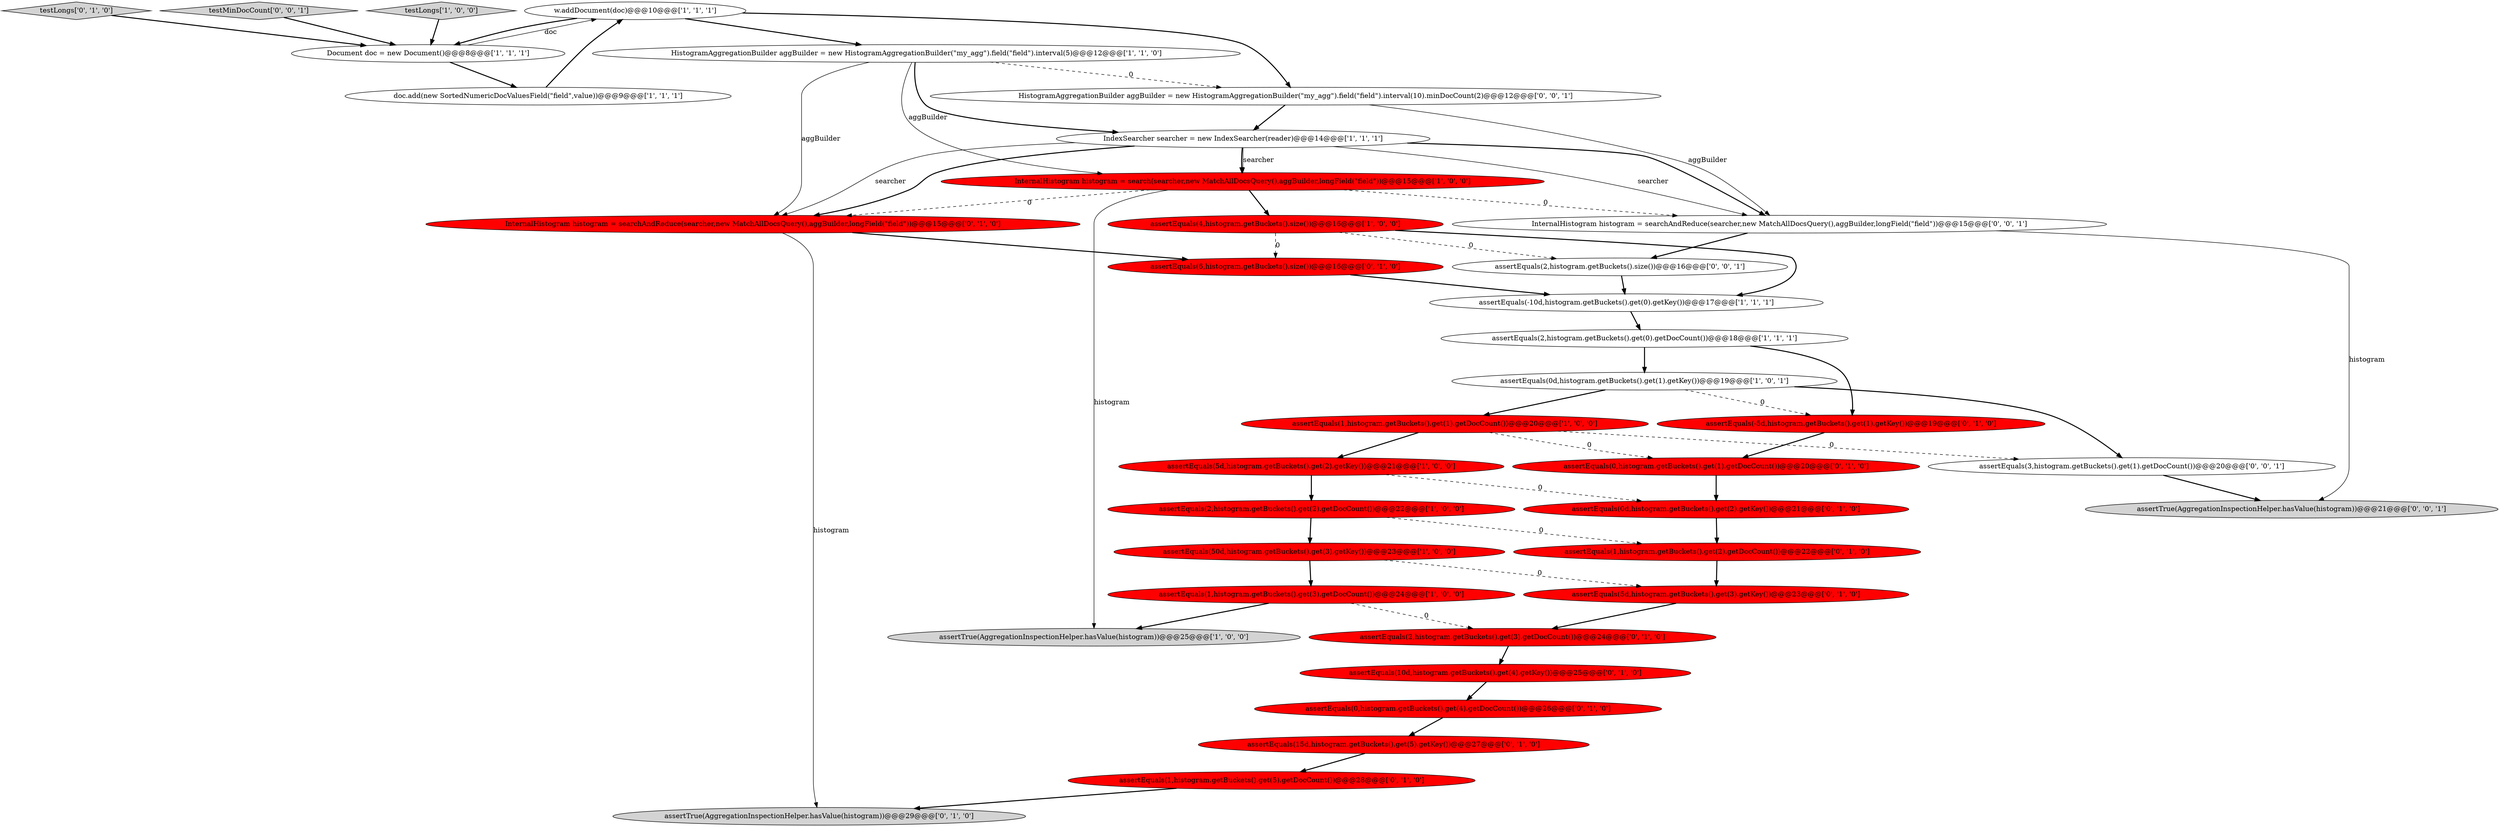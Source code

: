 digraph {
32 [style = filled, label = "assertEquals(3,histogram.getBuckets().get(1).getDocCount())@@@20@@@['0', '0', '1']", fillcolor = white, shape = ellipse image = "AAA0AAABBB3BBB"];
24 [style = filled, label = "assertEquals(2,histogram.getBuckets().get(3).getDocCount())@@@24@@@['0', '1', '0']", fillcolor = red, shape = ellipse image = "AAA1AAABBB2BBB"];
10 [style = filled, label = "assertEquals(2,histogram.getBuckets().get(2).getDocCount())@@@22@@@['1', '0', '0']", fillcolor = red, shape = ellipse image = "AAA1AAABBB1BBB"];
14 [style = filled, label = "assertEquals(4,histogram.getBuckets().size())@@@16@@@['1', '0', '0']", fillcolor = red, shape = ellipse image = "AAA1AAABBB1BBB"];
27 [style = filled, label = "assertEquals(10d,histogram.getBuckets().get(4).getKey())@@@25@@@['0', '1', '0']", fillcolor = red, shape = ellipse image = "AAA1AAABBB2BBB"];
26 [style = filled, label = "assertEquals(0,histogram.getBuckets().get(4).getDocCount())@@@26@@@['0', '1', '0']", fillcolor = red, shape = ellipse image = "AAA1AAABBB2BBB"];
5 [style = filled, label = "assertEquals(1,histogram.getBuckets().get(3).getDocCount())@@@24@@@['1', '0', '0']", fillcolor = red, shape = ellipse image = "AAA1AAABBB1BBB"];
13 [style = filled, label = "assertEquals(-10d,histogram.getBuckets().get(0).getKey())@@@17@@@['1', '1', '1']", fillcolor = white, shape = ellipse image = "AAA0AAABBB1BBB"];
25 [style = filled, label = "testLongs['0', '1', '0']", fillcolor = lightgray, shape = diamond image = "AAA0AAABBB2BBB"];
3 [style = filled, label = "doc.add(new SortedNumericDocValuesField(\"field\",value))@@@9@@@['1', '1', '1']", fillcolor = white, shape = ellipse image = "AAA0AAABBB1BBB"];
6 [style = filled, label = "w.addDocument(doc)@@@10@@@['1', '1', '1']", fillcolor = white, shape = ellipse image = "AAA0AAABBB1BBB"];
36 [style = filled, label = "HistogramAggregationBuilder aggBuilder = new HistogramAggregationBuilder(\"my_agg\").field(\"field\").interval(10).minDocCount(2)@@@12@@@['0', '0', '1']", fillcolor = white, shape = ellipse image = "AAA0AAABBB3BBB"];
2 [style = filled, label = "IndexSearcher searcher = new IndexSearcher(reader)@@@14@@@['1', '1', '1']", fillcolor = white, shape = ellipse image = "AAA0AAABBB1BBB"];
35 [style = filled, label = "assertEquals(2,histogram.getBuckets().size())@@@16@@@['0', '0', '1']", fillcolor = white, shape = ellipse image = "AAA0AAABBB3BBB"];
17 [style = filled, label = "assertEquals(0d,histogram.getBuckets().get(2).getKey())@@@21@@@['0', '1', '0']", fillcolor = red, shape = ellipse image = "AAA1AAABBB2BBB"];
7 [style = filled, label = "assertEquals(1,histogram.getBuckets().get(1).getDocCount())@@@20@@@['1', '0', '0']", fillcolor = red, shape = ellipse image = "AAA1AAABBB1BBB"];
8 [style = filled, label = "assertEquals(50d,histogram.getBuckets().get(3).getKey())@@@23@@@['1', '0', '0']", fillcolor = red, shape = ellipse image = "AAA1AAABBB1BBB"];
12 [style = filled, label = "assertEquals(5d,histogram.getBuckets().get(2).getKey())@@@21@@@['1', '0', '0']", fillcolor = red, shape = ellipse image = "AAA1AAABBB1BBB"];
34 [style = filled, label = "InternalHistogram histogram = searchAndReduce(searcher,new MatchAllDocsQuery(),aggBuilder,longField(\"field\"))@@@15@@@['0', '0', '1']", fillcolor = white, shape = ellipse image = "AAA0AAABBB3BBB"];
9 [style = filled, label = "assertEquals(0d,histogram.getBuckets().get(1).getKey())@@@19@@@['1', '0', '1']", fillcolor = white, shape = ellipse image = "AAA0AAABBB1BBB"];
22 [style = filled, label = "assertEquals(-5d,histogram.getBuckets().get(1).getKey())@@@19@@@['0', '1', '0']", fillcolor = red, shape = ellipse image = "AAA1AAABBB2BBB"];
28 [style = filled, label = "InternalHistogram histogram = searchAndReduce(searcher,new MatchAllDocsQuery(),aggBuilder,longField(\"field\"))@@@15@@@['0', '1', '0']", fillcolor = red, shape = ellipse image = "AAA1AAABBB2BBB"];
16 [style = filled, label = "InternalHistogram histogram = search(searcher,new MatchAllDocsQuery(),aggBuilder,longField(\"field\"))@@@15@@@['1', '0', '0']", fillcolor = red, shape = ellipse image = "AAA1AAABBB1BBB"];
31 [style = filled, label = "testMinDocCount['0', '0', '1']", fillcolor = lightgray, shape = diamond image = "AAA0AAABBB3BBB"];
11 [style = filled, label = "HistogramAggregationBuilder aggBuilder = new HistogramAggregationBuilder(\"my_agg\").field(\"field\").interval(5)@@@12@@@['1', '1', '0']", fillcolor = white, shape = ellipse image = "AAA0AAABBB1BBB"];
29 [style = filled, label = "assertTrue(AggregationInspectionHelper.hasValue(histogram))@@@29@@@['0', '1', '0']", fillcolor = lightgray, shape = ellipse image = "AAA0AAABBB2BBB"];
21 [style = filled, label = "assertEquals(5d,histogram.getBuckets().get(3).getKey())@@@23@@@['0', '1', '0']", fillcolor = red, shape = ellipse image = "AAA1AAABBB2BBB"];
20 [style = filled, label = "assertEquals(0,histogram.getBuckets().get(1).getDocCount())@@@20@@@['0', '1', '0']", fillcolor = red, shape = ellipse image = "AAA1AAABBB2BBB"];
19 [style = filled, label = "assertEquals(6,histogram.getBuckets().size())@@@16@@@['0', '1', '0']", fillcolor = red, shape = ellipse image = "AAA1AAABBB2BBB"];
0 [style = filled, label = "Document doc = new Document()@@@8@@@['1', '1', '1']", fillcolor = white, shape = ellipse image = "AAA0AAABBB1BBB"];
1 [style = filled, label = "assertTrue(AggregationInspectionHelper.hasValue(histogram))@@@25@@@['1', '0', '0']", fillcolor = lightgray, shape = ellipse image = "AAA0AAABBB1BBB"];
15 [style = filled, label = "testLongs['1', '0', '0']", fillcolor = lightgray, shape = diamond image = "AAA0AAABBB1BBB"];
18 [style = filled, label = "assertEquals(15d,histogram.getBuckets().get(5).getKey())@@@27@@@['0', '1', '0']", fillcolor = red, shape = ellipse image = "AAA1AAABBB2BBB"];
33 [style = filled, label = "assertTrue(AggregationInspectionHelper.hasValue(histogram))@@@21@@@['0', '0', '1']", fillcolor = lightgray, shape = ellipse image = "AAA0AAABBB3BBB"];
23 [style = filled, label = "assertEquals(1,histogram.getBuckets().get(2).getDocCount())@@@22@@@['0', '1', '0']", fillcolor = red, shape = ellipse image = "AAA1AAABBB2BBB"];
4 [style = filled, label = "assertEquals(2,histogram.getBuckets().get(0).getDocCount())@@@18@@@['1', '1', '1']", fillcolor = white, shape = ellipse image = "AAA0AAABBB1BBB"];
30 [style = filled, label = "assertEquals(1,histogram.getBuckets().get(5).getDocCount())@@@28@@@['0', '1', '0']", fillcolor = red, shape = ellipse image = "AAA1AAABBB2BBB"];
25->0 [style = bold, label=""];
0->3 [style = bold, label=""];
4->9 [style = bold, label=""];
20->17 [style = bold, label=""];
7->12 [style = bold, label=""];
11->16 [style = solid, label="aggBuilder"];
31->0 [style = bold, label=""];
2->34 [style = bold, label=""];
9->32 [style = bold, label=""];
5->24 [style = dashed, label="0"];
0->6 [style = solid, label="doc"];
12->17 [style = dashed, label="0"];
18->30 [style = bold, label=""];
7->20 [style = dashed, label="0"];
3->6 [style = bold, label=""];
9->22 [style = dashed, label="0"];
11->28 [style = solid, label="aggBuilder"];
6->0 [style = bold, label=""];
21->24 [style = bold, label=""];
2->16 [style = solid, label="searcher"];
2->28 [style = solid, label="searcher"];
2->34 [style = solid, label="searcher"];
8->21 [style = dashed, label="0"];
9->7 [style = bold, label=""];
11->36 [style = dashed, label="0"];
34->33 [style = solid, label="histogram"];
6->36 [style = bold, label=""];
17->23 [style = bold, label=""];
11->2 [style = bold, label=""];
30->29 [style = bold, label=""];
32->33 [style = bold, label=""];
36->34 [style = solid, label="aggBuilder"];
16->34 [style = dashed, label="0"];
5->1 [style = bold, label=""];
12->10 [style = bold, label=""];
27->26 [style = bold, label=""];
19->13 [style = bold, label=""];
10->8 [style = bold, label=""];
8->5 [style = bold, label=""];
22->20 [style = bold, label=""];
23->21 [style = bold, label=""];
16->1 [style = solid, label="histogram"];
36->2 [style = bold, label=""];
15->0 [style = bold, label=""];
6->11 [style = bold, label=""];
28->19 [style = bold, label=""];
7->32 [style = dashed, label="0"];
16->14 [style = bold, label=""];
14->35 [style = dashed, label="0"];
14->19 [style = dashed, label="0"];
34->35 [style = bold, label=""];
14->13 [style = bold, label=""];
28->29 [style = solid, label="histogram"];
35->13 [style = bold, label=""];
16->28 [style = dashed, label="0"];
2->28 [style = bold, label=""];
4->22 [style = bold, label=""];
24->27 [style = bold, label=""];
10->23 [style = dashed, label="0"];
26->18 [style = bold, label=""];
13->4 [style = bold, label=""];
2->16 [style = bold, label=""];
}
